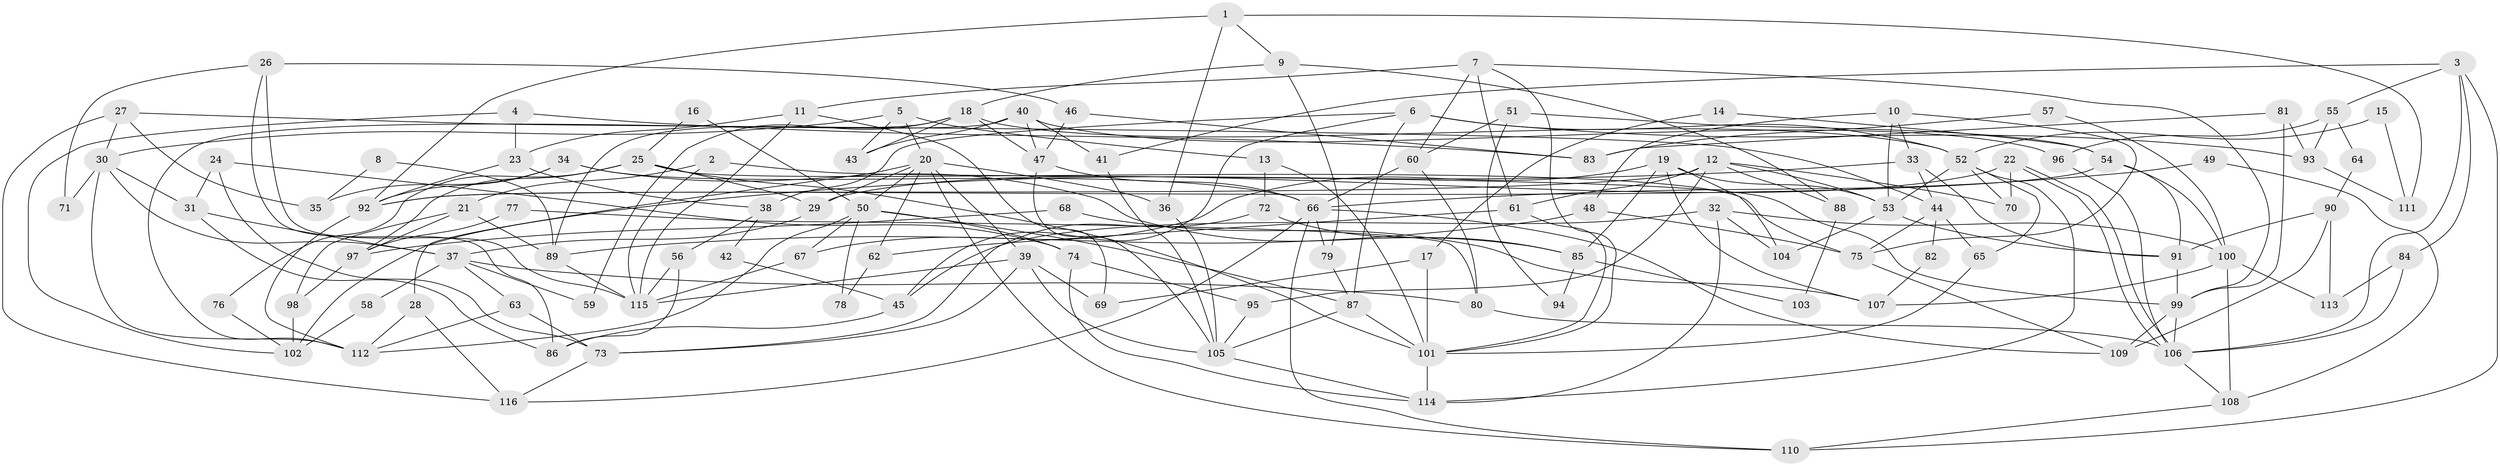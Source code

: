 // Generated by graph-tools (version 1.1) at 2025/36/03/09/25 02:36:23]
// undirected, 116 vertices, 232 edges
graph export_dot {
graph [start="1"]
  node [color=gray90,style=filled];
  1;
  2;
  3;
  4;
  5;
  6;
  7;
  8;
  9;
  10;
  11;
  12;
  13;
  14;
  15;
  16;
  17;
  18;
  19;
  20;
  21;
  22;
  23;
  24;
  25;
  26;
  27;
  28;
  29;
  30;
  31;
  32;
  33;
  34;
  35;
  36;
  37;
  38;
  39;
  40;
  41;
  42;
  43;
  44;
  45;
  46;
  47;
  48;
  49;
  50;
  51;
  52;
  53;
  54;
  55;
  56;
  57;
  58;
  59;
  60;
  61;
  62;
  63;
  64;
  65;
  66;
  67;
  68;
  69;
  70;
  71;
  72;
  73;
  74;
  75;
  76;
  77;
  78;
  79;
  80;
  81;
  82;
  83;
  84;
  85;
  86;
  87;
  88;
  89;
  90;
  91;
  92;
  93;
  94;
  95;
  96;
  97;
  98;
  99;
  100;
  101;
  102;
  103;
  104;
  105;
  106;
  107;
  108;
  109;
  110;
  111;
  112;
  113;
  114;
  115;
  116;
  1 -- 36;
  1 -- 92;
  1 -- 9;
  1 -- 111;
  2 -- 99;
  2 -- 115;
  2 -- 21;
  3 -- 84;
  3 -- 110;
  3 -- 41;
  3 -- 55;
  3 -- 106;
  4 -- 83;
  4 -- 23;
  4 -- 102;
  5 -- 30;
  5 -- 20;
  5 -- 13;
  5 -- 43;
  6 -- 52;
  6 -- 87;
  6 -- 38;
  6 -- 45;
  6 -- 93;
  7 -- 61;
  7 -- 101;
  7 -- 11;
  7 -- 60;
  7 -- 99;
  8 -- 89;
  8 -- 35;
  9 -- 18;
  9 -- 79;
  9 -- 88;
  10 -- 48;
  10 -- 33;
  10 -- 53;
  10 -- 75;
  11 -- 115;
  11 -- 23;
  11 -- 69;
  12 -- 70;
  12 -- 53;
  12 -- 61;
  12 -- 88;
  12 -- 92;
  12 -- 95;
  13 -- 101;
  13 -- 72;
  14 -- 54;
  14 -- 17;
  15 -- 52;
  15 -- 111;
  16 -- 25;
  16 -- 50;
  17 -- 101;
  17 -- 69;
  18 -- 47;
  18 -- 52;
  18 -- 43;
  18 -- 59;
  18 -- 89;
  19 -- 104;
  19 -- 85;
  19 -- 53;
  19 -- 67;
  19 -- 107;
  20 -- 39;
  20 -- 29;
  20 -- 28;
  20 -- 36;
  20 -- 50;
  20 -- 62;
  20 -- 110;
  21 -- 98;
  21 -- 89;
  21 -- 97;
  22 -- 106;
  22 -- 106;
  22 -- 29;
  22 -- 70;
  23 -- 92;
  23 -- 38;
  24 -- 73;
  24 -- 31;
  24 -- 74;
  25 -- 75;
  25 -- 101;
  25 -- 29;
  25 -- 76;
  25 -- 97;
  26 -- 86;
  26 -- 115;
  26 -- 46;
  26 -- 71;
  27 -- 30;
  27 -- 116;
  27 -- 35;
  27 -- 44;
  28 -- 116;
  28 -- 112;
  29 -- 37;
  30 -- 112;
  30 -- 31;
  30 -- 37;
  30 -- 71;
  31 -- 37;
  31 -- 86;
  32 -- 100;
  32 -- 114;
  32 -- 45;
  32 -- 104;
  33 -- 91;
  33 -- 44;
  33 -- 102;
  34 -- 66;
  34 -- 92;
  34 -- 35;
  34 -- 85;
  36 -- 105;
  37 -- 80;
  37 -- 58;
  37 -- 59;
  37 -- 63;
  38 -- 42;
  38 -- 56;
  39 -- 115;
  39 -- 105;
  39 -- 69;
  39 -- 73;
  40 -- 43;
  40 -- 112;
  40 -- 41;
  40 -- 47;
  40 -- 96;
  41 -- 105;
  42 -- 45;
  44 -- 75;
  44 -- 65;
  44 -- 82;
  45 -- 86;
  46 -- 47;
  46 -- 83;
  47 -- 105;
  47 -- 66;
  48 -- 75;
  48 -- 89;
  49 -- 108;
  49 -- 66;
  50 -- 74;
  50 -- 67;
  50 -- 78;
  50 -- 87;
  50 -- 112;
  51 -- 60;
  51 -- 54;
  51 -- 94;
  52 -- 53;
  52 -- 114;
  52 -- 65;
  52 -- 70;
  53 -- 91;
  53 -- 104;
  54 -- 91;
  54 -- 92;
  54 -- 100;
  55 -- 96;
  55 -- 64;
  55 -- 93;
  56 -- 115;
  56 -- 86;
  57 -- 83;
  57 -- 100;
  58 -- 102;
  60 -- 66;
  60 -- 80;
  61 -- 101;
  61 -- 62;
  62 -- 78;
  63 -- 112;
  63 -- 73;
  64 -- 90;
  65 -- 101;
  66 -- 79;
  66 -- 109;
  66 -- 110;
  66 -- 116;
  67 -- 115;
  68 -- 107;
  68 -- 97;
  72 -- 73;
  72 -- 85;
  73 -- 116;
  74 -- 114;
  74 -- 95;
  75 -- 109;
  76 -- 102;
  77 -- 80;
  77 -- 97;
  79 -- 87;
  80 -- 106;
  81 -- 93;
  81 -- 99;
  81 -- 83;
  82 -- 107;
  84 -- 106;
  84 -- 113;
  85 -- 94;
  85 -- 103;
  87 -- 105;
  87 -- 101;
  88 -- 103;
  89 -- 115;
  90 -- 91;
  90 -- 109;
  90 -- 113;
  91 -- 99;
  92 -- 112;
  93 -- 111;
  95 -- 105;
  96 -- 106;
  97 -- 98;
  98 -- 102;
  99 -- 106;
  99 -- 109;
  100 -- 108;
  100 -- 107;
  100 -- 113;
  101 -- 114;
  105 -- 114;
  106 -- 108;
  108 -- 110;
}
